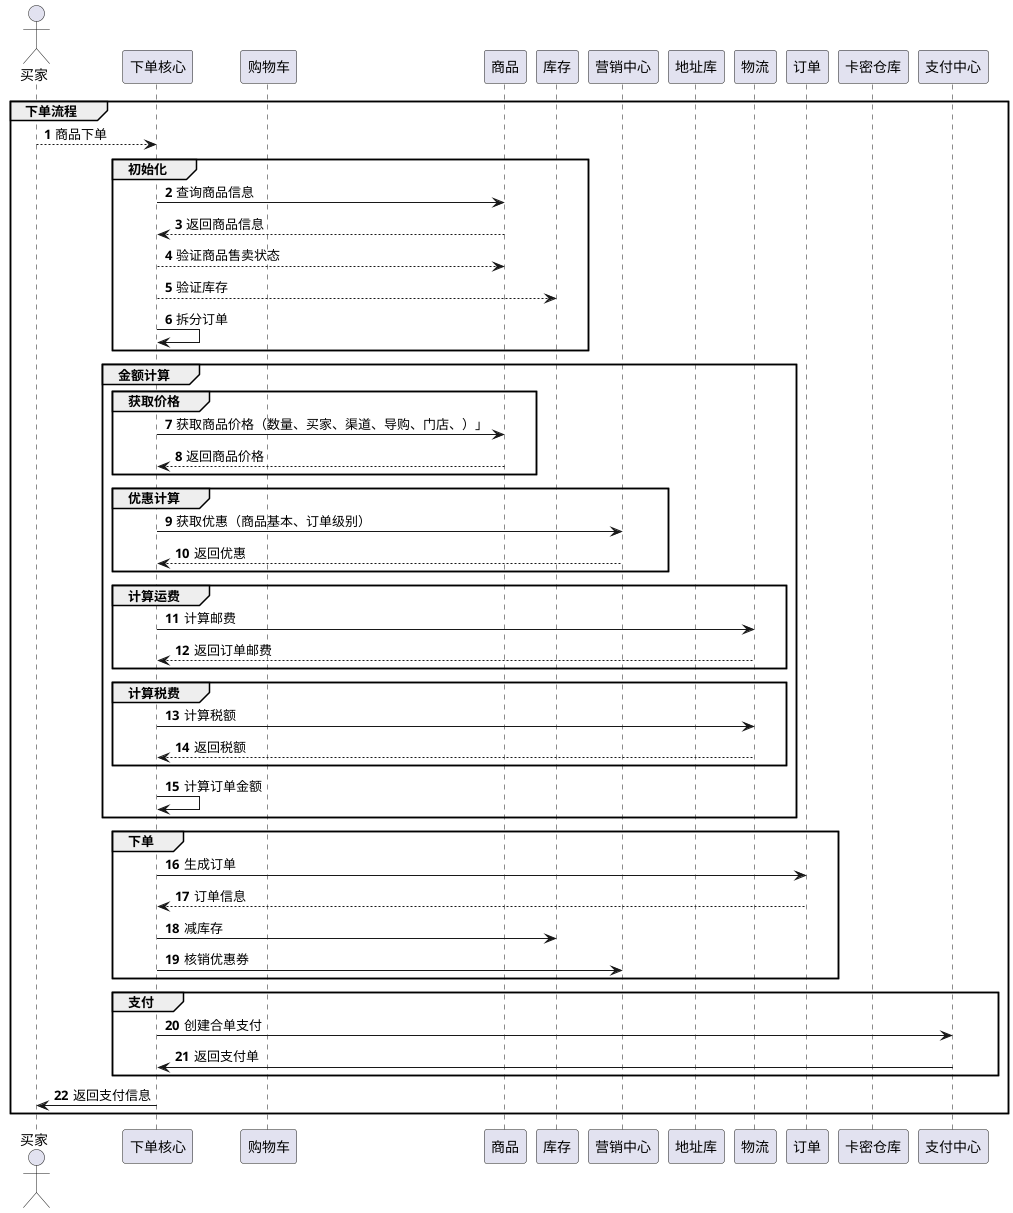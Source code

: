 @startuml
'https://plantuml.com/sequence-diagram

autonumber
actor 买家

participant 下单核心

participant 购物车

participant 商品

participant 库存

participant 营销中心

participant 地址库

participant 物流

participant 订单

participant 卡密仓库

participant 支付中心



group 下单流程

买家 --> 下单核心: 商品下单

group 初始化

下单核心 -> 商品: 查询商品信息
商品 --> 下单核心: 返回商品信息

下单核心 --> 商品: 验证商品售卖状态
下单核心 --> 库存: 验证库存

下单核心 -> 下单核心: 拆分订单

end


group 金额计算

group 获取价格

下单核心-> 商品: 获取商品价格（数量、买家、渠道、导购、门店、）」
商品 --> 下单核心: 返回商品价格
end

group 优惠计算

下单核心 -> 营销中心: 获取优惠（商品基本、订单级别）

营销中心 --> 下单核心: 返回优惠

end 计算优惠


group 计算运费

下单核心 -> 物流 : 计算邮费

物流 --> 下单核心: 返回订单邮费

end

group 计算税费

下单核心 -> 物流 : 计算税额

物流 --> 下单核心: 返回税额
end


下单核心 -> 下单核心: 计算订单金额

end




group 下单
下单核心-> 订单: 生成订单
订单 --> 下单核心: 订单信息
下单核心-> 库存: 减库存
下单核心-> 营销中心: 核销优惠券
end


group 支付

下单核心 -> 支付中心: 创建合单支付

支付中心 -> 下单核心: 返回支付单

end group

下单核心-> 买家: 返回支付信息

end group









@enduml
